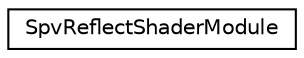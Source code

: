 digraph "Graphical Class Hierarchy"
{
 // LATEX_PDF_SIZE
  edge [fontname="Helvetica",fontsize="10",labelfontname="Helvetica",labelfontsize="10"];
  node [fontname="Helvetica",fontsize="10",shape=record];
  rankdir="LR";
  Node0 [label="SpvReflectShaderModule",height=0.2,width=0.4,color="black", fillcolor="white", style="filled",URL="$d0/d7c/struct_spv_reflect_shader_module.htm",tooltip=" "];
}
